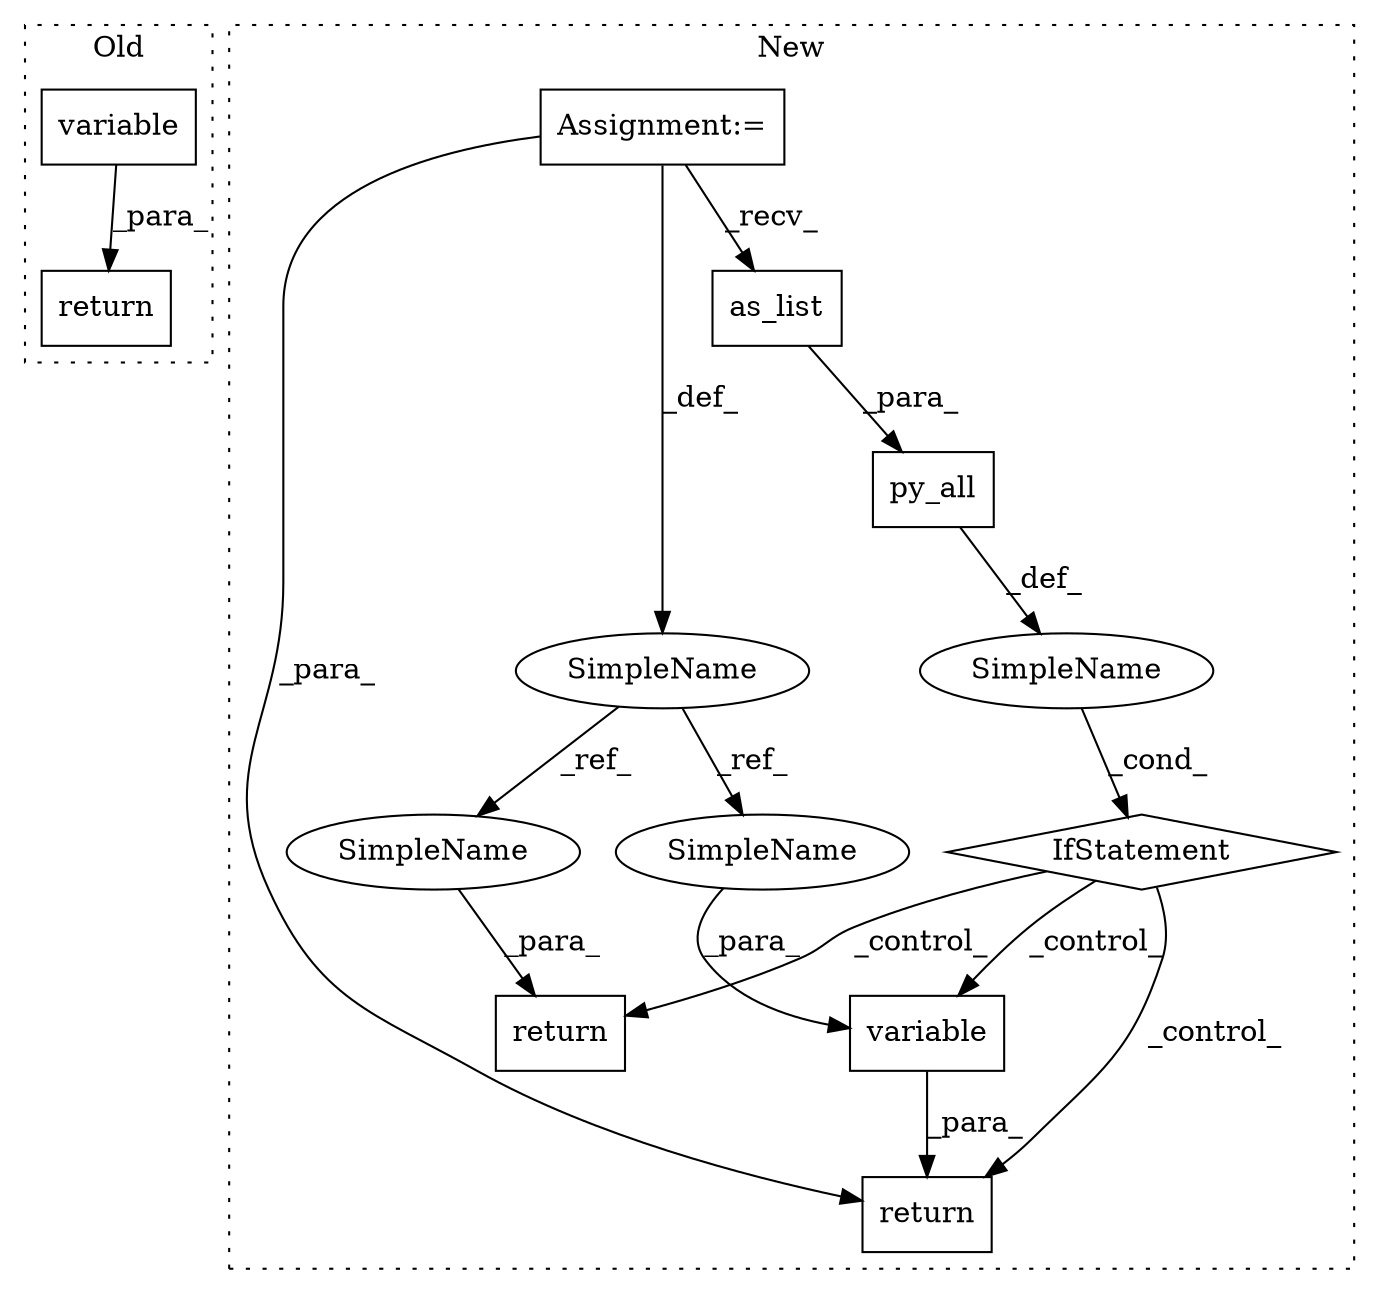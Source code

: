 digraph G {
subgraph cluster0 {
1 [label="return" a="41" s="11097" l="7" shape="box"];
9 [label="variable" a="32" s="11104,11162" l="9,1" shape="box"];
label = "Old";
style="dotted";
}
subgraph cluster1 {
2 [label="py_all" a="32" s="11157,11187" l="7,1" shape="box"];
3 [label="IfStatement" a="25" s="11153,11188" l="4,2" shape="diamond"];
4 [label="Assignment:=" a="7" s="11109" l="1" shape="box"];
5 [label="SimpleName" a="42" s="" l="" shape="ellipse"];
6 [label="return" a="41" s="11239" l="7" shape="box"];
7 [label="SimpleName" a="42" s="11108" l="1" shape="ellipse"];
8 [label="variable" a="32" s="11205,11226" l="9,1" shape="box"];
10 [label="as_list" a="32" s="11178" l="9" shape="box"];
11 [label="return" a="41" s="11198" l="7" shape="box"];
12 [label="SimpleName" a="42" s="11246" l="1" shape="ellipse"];
13 [label="SimpleName" a="42" s="11214" l="1" shape="ellipse"];
label = "New";
style="dotted";
}
2 -> 5 [label="_def_"];
3 -> 6 [label="_control_"];
3 -> 11 [label="_control_"];
3 -> 8 [label="_control_"];
4 -> 7 [label="_def_"];
4 -> 10 [label="_recv_"];
4 -> 11 [label="_para_"];
5 -> 3 [label="_cond_"];
7 -> 12 [label="_ref_"];
7 -> 13 [label="_ref_"];
8 -> 11 [label="_para_"];
9 -> 1 [label="_para_"];
10 -> 2 [label="_para_"];
12 -> 6 [label="_para_"];
13 -> 8 [label="_para_"];
}